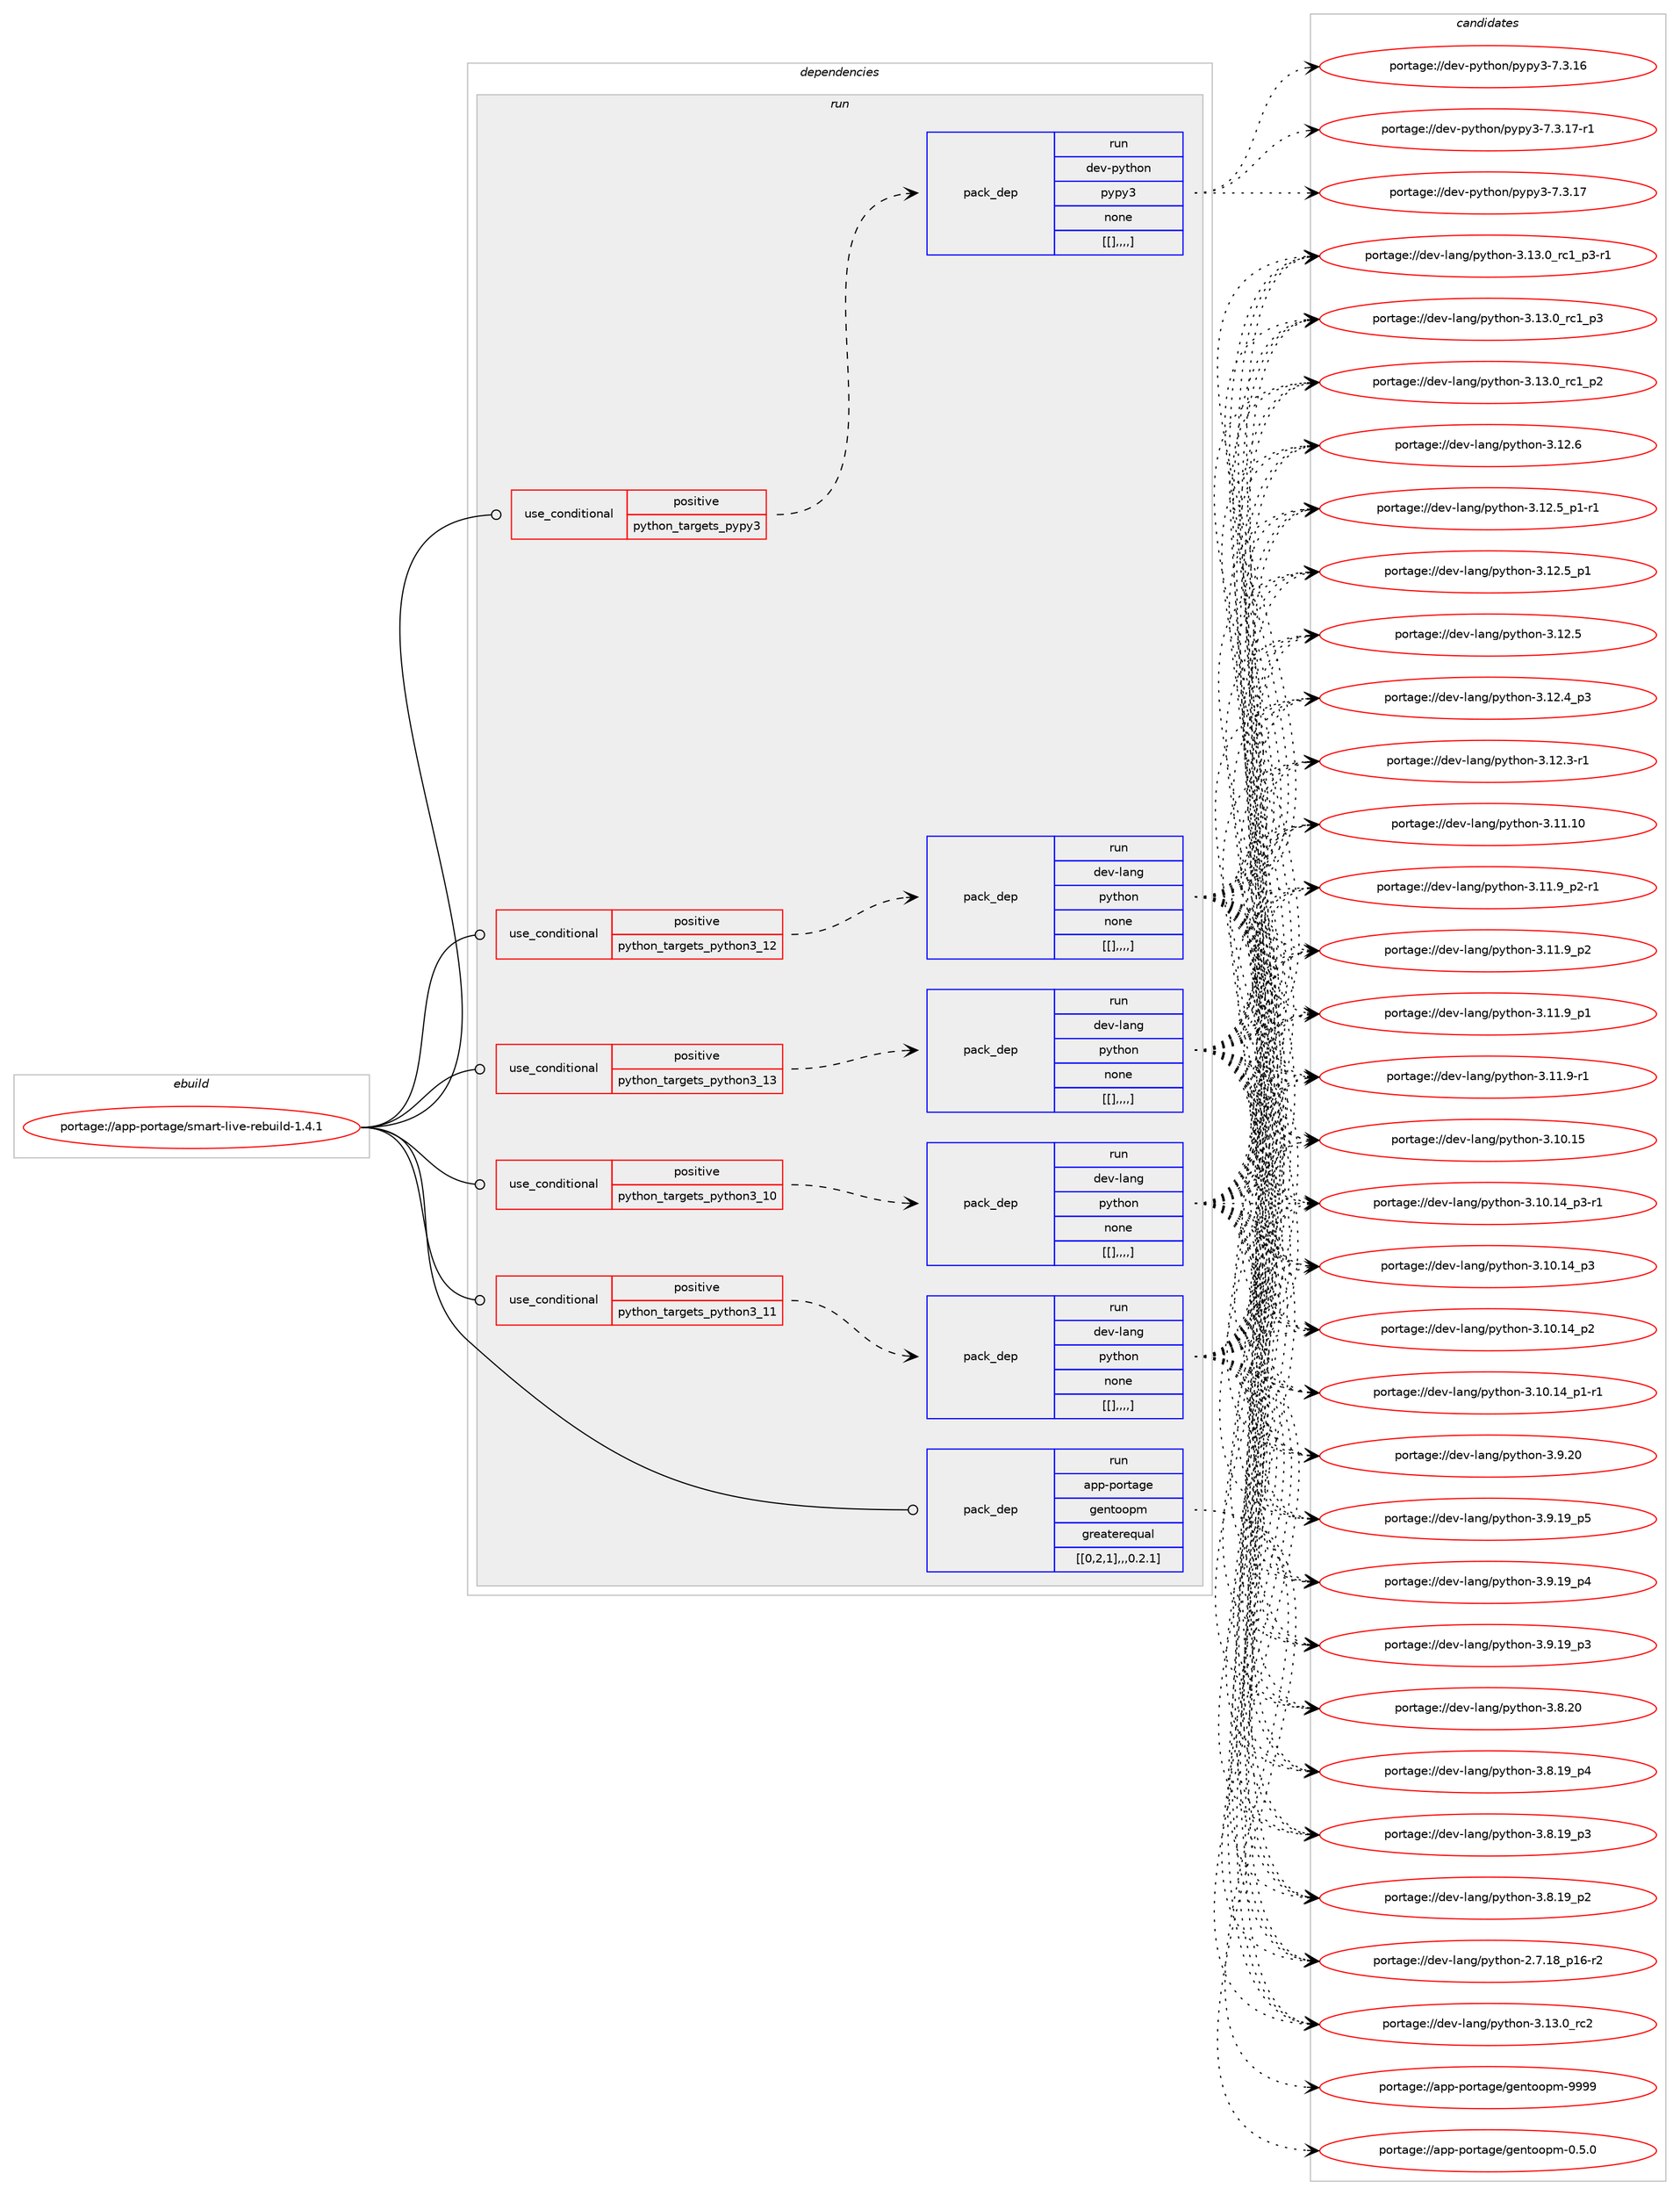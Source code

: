 digraph prolog {

# *************
# Graph options
# *************

newrank=true;
concentrate=true;
compound=true;
graph [rankdir=LR,fontname=Helvetica,fontsize=10,ranksep=1.5];#, ranksep=2.5, nodesep=0.2];
edge  [arrowhead=vee];
node  [fontname=Helvetica,fontsize=10];

# **********
# The ebuild
# **********

subgraph cluster_leftcol {
color=gray;
label=<<i>ebuild</i>>;
id [label="portage://app-portage/smart-live-rebuild-1.4.1", color=red, width=4, href="../app-portage/smart-live-rebuild-1.4.1.svg"];
}

# ****************
# The dependencies
# ****************

subgraph cluster_midcol {
color=gray;
label=<<i>dependencies</i>>;
subgraph cluster_compile {
fillcolor="#eeeeee";
style=filled;
label=<<i>compile</i>>;
}
subgraph cluster_compileandrun {
fillcolor="#eeeeee";
style=filled;
label=<<i>compile and run</i>>;
}
subgraph cluster_run {
fillcolor="#eeeeee";
style=filled;
label=<<i>run</i>>;
subgraph cond14429 {
dependency51977 [label=<<TABLE BORDER="0" CELLBORDER="1" CELLSPACING="0" CELLPADDING="4"><TR><TD ROWSPAN="3" CELLPADDING="10">use_conditional</TD></TR><TR><TD>positive</TD></TR><TR><TD>python_targets_pypy3</TD></TR></TABLE>>, shape=none, color=red];
subgraph pack37070 {
dependency51978 [label=<<TABLE BORDER="0" CELLBORDER="1" CELLSPACING="0" CELLPADDING="4" WIDTH="220"><TR><TD ROWSPAN="6" CELLPADDING="30">pack_dep</TD></TR><TR><TD WIDTH="110">run</TD></TR><TR><TD>dev-python</TD></TR><TR><TD>pypy3</TD></TR><TR><TD>none</TD></TR><TR><TD>[[],,,,]</TD></TR></TABLE>>, shape=none, color=blue];
}
dependency51977:e -> dependency51978:w [weight=20,style="dashed",arrowhead="vee"];
}
id:e -> dependency51977:w [weight=20,style="solid",arrowhead="odot"];
subgraph cond14430 {
dependency51979 [label=<<TABLE BORDER="0" CELLBORDER="1" CELLSPACING="0" CELLPADDING="4"><TR><TD ROWSPAN="3" CELLPADDING="10">use_conditional</TD></TR><TR><TD>positive</TD></TR><TR><TD>python_targets_python3_10</TD></TR></TABLE>>, shape=none, color=red];
subgraph pack37071 {
dependency51980 [label=<<TABLE BORDER="0" CELLBORDER="1" CELLSPACING="0" CELLPADDING="4" WIDTH="220"><TR><TD ROWSPAN="6" CELLPADDING="30">pack_dep</TD></TR><TR><TD WIDTH="110">run</TD></TR><TR><TD>dev-lang</TD></TR><TR><TD>python</TD></TR><TR><TD>none</TD></TR><TR><TD>[[],,,,]</TD></TR></TABLE>>, shape=none, color=blue];
}
dependency51979:e -> dependency51980:w [weight=20,style="dashed",arrowhead="vee"];
}
id:e -> dependency51979:w [weight=20,style="solid",arrowhead="odot"];
subgraph cond14431 {
dependency51981 [label=<<TABLE BORDER="0" CELLBORDER="1" CELLSPACING="0" CELLPADDING="4"><TR><TD ROWSPAN="3" CELLPADDING="10">use_conditional</TD></TR><TR><TD>positive</TD></TR><TR><TD>python_targets_python3_11</TD></TR></TABLE>>, shape=none, color=red];
subgraph pack37072 {
dependency51982 [label=<<TABLE BORDER="0" CELLBORDER="1" CELLSPACING="0" CELLPADDING="4" WIDTH="220"><TR><TD ROWSPAN="6" CELLPADDING="30">pack_dep</TD></TR><TR><TD WIDTH="110">run</TD></TR><TR><TD>dev-lang</TD></TR><TR><TD>python</TD></TR><TR><TD>none</TD></TR><TR><TD>[[],,,,]</TD></TR></TABLE>>, shape=none, color=blue];
}
dependency51981:e -> dependency51982:w [weight=20,style="dashed",arrowhead="vee"];
}
id:e -> dependency51981:w [weight=20,style="solid",arrowhead="odot"];
subgraph cond14432 {
dependency51983 [label=<<TABLE BORDER="0" CELLBORDER="1" CELLSPACING="0" CELLPADDING="4"><TR><TD ROWSPAN="3" CELLPADDING="10">use_conditional</TD></TR><TR><TD>positive</TD></TR><TR><TD>python_targets_python3_12</TD></TR></TABLE>>, shape=none, color=red];
subgraph pack37073 {
dependency51984 [label=<<TABLE BORDER="0" CELLBORDER="1" CELLSPACING="0" CELLPADDING="4" WIDTH="220"><TR><TD ROWSPAN="6" CELLPADDING="30">pack_dep</TD></TR><TR><TD WIDTH="110">run</TD></TR><TR><TD>dev-lang</TD></TR><TR><TD>python</TD></TR><TR><TD>none</TD></TR><TR><TD>[[],,,,]</TD></TR></TABLE>>, shape=none, color=blue];
}
dependency51983:e -> dependency51984:w [weight=20,style="dashed",arrowhead="vee"];
}
id:e -> dependency51983:w [weight=20,style="solid",arrowhead="odot"];
subgraph cond14433 {
dependency51985 [label=<<TABLE BORDER="0" CELLBORDER="1" CELLSPACING="0" CELLPADDING="4"><TR><TD ROWSPAN="3" CELLPADDING="10">use_conditional</TD></TR><TR><TD>positive</TD></TR><TR><TD>python_targets_python3_13</TD></TR></TABLE>>, shape=none, color=red];
subgraph pack37074 {
dependency51986 [label=<<TABLE BORDER="0" CELLBORDER="1" CELLSPACING="0" CELLPADDING="4" WIDTH="220"><TR><TD ROWSPAN="6" CELLPADDING="30">pack_dep</TD></TR><TR><TD WIDTH="110">run</TD></TR><TR><TD>dev-lang</TD></TR><TR><TD>python</TD></TR><TR><TD>none</TD></TR><TR><TD>[[],,,,]</TD></TR></TABLE>>, shape=none, color=blue];
}
dependency51985:e -> dependency51986:w [weight=20,style="dashed",arrowhead="vee"];
}
id:e -> dependency51985:w [weight=20,style="solid",arrowhead="odot"];
subgraph pack37075 {
dependency51987 [label=<<TABLE BORDER="0" CELLBORDER="1" CELLSPACING="0" CELLPADDING="4" WIDTH="220"><TR><TD ROWSPAN="6" CELLPADDING="30">pack_dep</TD></TR><TR><TD WIDTH="110">run</TD></TR><TR><TD>app-portage</TD></TR><TR><TD>gentoopm</TD></TR><TR><TD>greaterequal</TD></TR><TR><TD>[[0,2,1],,,0.2.1]</TD></TR></TABLE>>, shape=none, color=blue];
}
id:e -> dependency51987:w [weight=20,style="solid",arrowhead="odot"];
}
}

# **************
# The candidates
# **************

subgraph cluster_choices {
rank=same;
color=gray;
label=<<i>candidates</i>>;

subgraph choice37070 {
color=black;
nodesep=1;
choice100101118451121211161041111104711212111212151455546514649554511449 [label="portage://dev-python/pypy3-7.3.17-r1", color=red, width=4,href="../dev-python/pypy3-7.3.17-r1.svg"];
choice10010111845112121116104111110471121211121215145554651464955 [label="portage://dev-python/pypy3-7.3.17", color=red, width=4,href="../dev-python/pypy3-7.3.17.svg"];
choice10010111845112121116104111110471121211121215145554651464954 [label="portage://dev-python/pypy3-7.3.16", color=red, width=4,href="../dev-python/pypy3-7.3.16.svg"];
dependency51978:e -> choice100101118451121211161041111104711212111212151455546514649554511449:w [style=dotted,weight="100"];
dependency51978:e -> choice10010111845112121116104111110471121211121215145554651464955:w [style=dotted,weight="100"];
dependency51978:e -> choice10010111845112121116104111110471121211121215145554651464954:w [style=dotted,weight="100"];
}
subgraph choice37071 {
color=black;
nodesep=1;
choice10010111845108971101034711212111610411111045514649514648951149950 [label="portage://dev-lang/python-3.13.0_rc2", color=red, width=4,href="../dev-lang/python-3.13.0_rc2.svg"];
choice1001011184510897110103471121211161041111104551464951464895114994995112514511449 [label="portage://dev-lang/python-3.13.0_rc1_p3-r1", color=red, width=4,href="../dev-lang/python-3.13.0_rc1_p3-r1.svg"];
choice100101118451089711010347112121116104111110455146495146489511499499511251 [label="portage://dev-lang/python-3.13.0_rc1_p3", color=red, width=4,href="../dev-lang/python-3.13.0_rc1_p3.svg"];
choice100101118451089711010347112121116104111110455146495146489511499499511250 [label="portage://dev-lang/python-3.13.0_rc1_p2", color=red, width=4,href="../dev-lang/python-3.13.0_rc1_p2.svg"];
choice10010111845108971101034711212111610411111045514649504654 [label="portage://dev-lang/python-3.12.6", color=red, width=4,href="../dev-lang/python-3.12.6.svg"];
choice1001011184510897110103471121211161041111104551464950465395112494511449 [label="portage://dev-lang/python-3.12.5_p1-r1", color=red, width=4,href="../dev-lang/python-3.12.5_p1-r1.svg"];
choice100101118451089711010347112121116104111110455146495046539511249 [label="portage://dev-lang/python-3.12.5_p1", color=red, width=4,href="../dev-lang/python-3.12.5_p1.svg"];
choice10010111845108971101034711212111610411111045514649504653 [label="portage://dev-lang/python-3.12.5", color=red, width=4,href="../dev-lang/python-3.12.5.svg"];
choice100101118451089711010347112121116104111110455146495046529511251 [label="portage://dev-lang/python-3.12.4_p3", color=red, width=4,href="../dev-lang/python-3.12.4_p3.svg"];
choice100101118451089711010347112121116104111110455146495046514511449 [label="portage://dev-lang/python-3.12.3-r1", color=red, width=4,href="../dev-lang/python-3.12.3-r1.svg"];
choice1001011184510897110103471121211161041111104551464949464948 [label="portage://dev-lang/python-3.11.10", color=red, width=4,href="../dev-lang/python-3.11.10.svg"];
choice1001011184510897110103471121211161041111104551464949465795112504511449 [label="portage://dev-lang/python-3.11.9_p2-r1", color=red, width=4,href="../dev-lang/python-3.11.9_p2-r1.svg"];
choice100101118451089711010347112121116104111110455146494946579511250 [label="portage://dev-lang/python-3.11.9_p2", color=red, width=4,href="../dev-lang/python-3.11.9_p2.svg"];
choice100101118451089711010347112121116104111110455146494946579511249 [label="portage://dev-lang/python-3.11.9_p1", color=red, width=4,href="../dev-lang/python-3.11.9_p1.svg"];
choice100101118451089711010347112121116104111110455146494946574511449 [label="portage://dev-lang/python-3.11.9-r1", color=red, width=4,href="../dev-lang/python-3.11.9-r1.svg"];
choice1001011184510897110103471121211161041111104551464948464953 [label="portage://dev-lang/python-3.10.15", color=red, width=4,href="../dev-lang/python-3.10.15.svg"];
choice100101118451089711010347112121116104111110455146494846495295112514511449 [label="portage://dev-lang/python-3.10.14_p3-r1", color=red, width=4,href="../dev-lang/python-3.10.14_p3-r1.svg"];
choice10010111845108971101034711212111610411111045514649484649529511251 [label="portage://dev-lang/python-3.10.14_p3", color=red, width=4,href="../dev-lang/python-3.10.14_p3.svg"];
choice10010111845108971101034711212111610411111045514649484649529511250 [label="portage://dev-lang/python-3.10.14_p2", color=red, width=4,href="../dev-lang/python-3.10.14_p2.svg"];
choice100101118451089711010347112121116104111110455146494846495295112494511449 [label="portage://dev-lang/python-3.10.14_p1-r1", color=red, width=4,href="../dev-lang/python-3.10.14_p1-r1.svg"];
choice10010111845108971101034711212111610411111045514657465048 [label="portage://dev-lang/python-3.9.20", color=red, width=4,href="../dev-lang/python-3.9.20.svg"];
choice100101118451089711010347112121116104111110455146574649579511253 [label="portage://dev-lang/python-3.9.19_p5", color=red, width=4,href="../dev-lang/python-3.9.19_p5.svg"];
choice100101118451089711010347112121116104111110455146574649579511252 [label="portage://dev-lang/python-3.9.19_p4", color=red, width=4,href="../dev-lang/python-3.9.19_p4.svg"];
choice100101118451089711010347112121116104111110455146574649579511251 [label="portage://dev-lang/python-3.9.19_p3", color=red, width=4,href="../dev-lang/python-3.9.19_p3.svg"];
choice10010111845108971101034711212111610411111045514656465048 [label="portage://dev-lang/python-3.8.20", color=red, width=4,href="../dev-lang/python-3.8.20.svg"];
choice100101118451089711010347112121116104111110455146564649579511252 [label="portage://dev-lang/python-3.8.19_p4", color=red, width=4,href="../dev-lang/python-3.8.19_p4.svg"];
choice100101118451089711010347112121116104111110455146564649579511251 [label="portage://dev-lang/python-3.8.19_p3", color=red, width=4,href="../dev-lang/python-3.8.19_p3.svg"];
choice100101118451089711010347112121116104111110455146564649579511250 [label="portage://dev-lang/python-3.8.19_p2", color=red, width=4,href="../dev-lang/python-3.8.19_p2.svg"];
choice100101118451089711010347112121116104111110455046554649569511249544511450 [label="portage://dev-lang/python-2.7.18_p16-r2", color=red, width=4,href="../dev-lang/python-2.7.18_p16-r2.svg"];
dependency51980:e -> choice10010111845108971101034711212111610411111045514649514648951149950:w [style=dotted,weight="100"];
dependency51980:e -> choice1001011184510897110103471121211161041111104551464951464895114994995112514511449:w [style=dotted,weight="100"];
dependency51980:e -> choice100101118451089711010347112121116104111110455146495146489511499499511251:w [style=dotted,weight="100"];
dependency51980:e -> choice100101118451089711010347112121116104111110455146495146489511499499511250:w [style=dotted,weight="100"];
dependency51980:e -> choice10010111845108971101034711212111610411111045514649504654:w [style=dotted,weight="100"];
dependency51980:e -> choice1001011184510897110103471121211161041111104551464950465395112494511449:w [style=dotted,weight="100"];
dependency51980:e -> choice100101118451089711010347112121116104111110455146495046539511249:w [style=dotted,weight="100"];
dependency51980:e -> choice10010111845108971101034711212111610411111045514649504653:w [style=dotted,weight="100"];
dependency51980:e -> choice100101118451089711010347112121116104111110455146495046529511251:w [style=dotted,weight="100"];
dependency51980:e -> choice100101118451089711010347112121116104111110455146495046514511449:w [style=dotted,weight="100"];
dependency51980:e -> choice1001011184510897110103471121211161041111104551464949464948:w [style=dotted,weight="100"];
dependency51980:e -> choice1001011184510897110103471121211161041111104551464949465795112504511449:w [style=dotted,weight="100"];
dependency51980:e -> choice100101118451089711010347112121116104111110455146494946579511250:w [style=dotted,weight="100"];
dependency51980:e -> choice100101118451089711010347112121116104111110455146494946579511249:w [style=dotted,weight="100"];
dependency51980:e -> choice100101118451089711010347112121116104111110455146494946574511449:w [style=dotted,weight="100"];
dependency51980:e -> choice1001011184510897110103471121211161041111104551464948464953:w [style=dotted,weight="100"];
dependency51980:e -> choice100101118451089711010347112121116104111110455146494846495295112514511449:w [style=dotted,weight="100"];
dependency51980:e -> choice10010111845108971101034711212111610411111045514649484649529511251:w [style=dotted,weight="100"];
dependency51980:e -> choice10010111845108971101034711212111610411111045514649484649529511250:w [style=dotted,weight="100"];
dependency51980:e -> choice100101118451089711010347112121116104111110455146494846495295112494511449:w [style=dotted,weight="100"];
dependency51980:e -> choice10010111845108971101034711212111610411111045514657465048:w [style=dotted,weight="100"];
dependency51980:e -> choice100101118451089711010347112121116104111110455146574649579511253:w [style=dotted,weight="100"];
dependency51980:e -> choice100101118451089711010347112121116104111110455146574649579511252:w [style=dotted,weight="100"];
dependency51980:e -> choice100101118451089711010347112121116104111110455146574649579511251:w [style=dotted,weight="100"];
dependency51980:e -> choice10010111845108971101034711212111610411111045514656465048:w [style=dotted,weight="100"];
dependency51980:e -> choice100101118451089711010347112121116104111110455146564649579511252:w [style=dotted,weight="100"];
dependency51980:e -> choice100101118451089711010347112121116104111110455146564649579511251:w [style=dotted,weight="100"];
dependency51980:e -> choice100101118451089711010347112121116104111110455146564649579511250:w [style=dotted,weight="100"];
dependency51980:e -> choice100101118451089711010347112121116104111110455046554649569511249544511450:w [style=dotted,weight="100"];
}
subgraph choice37072 {
color=black;
nodesep=1;
choice10010111845108971101034711212111610411111045514649514648951149950 [label="portage://dev-lang/python-3.13.0_rc2", color=red, width=4,href="../dev-lang/python-3.13.0_rc2.svg"];
choice1001011184510897110103471121211161041111104551464951464895114994995112514511449 [label="portage://dev-lang/python-3.13.0_rc1_p3-r1", color=red, width=4,href="../dev-lang/python-3.13.0_rc1_p3-r1.svg"];
choice100101118451089711010347112121116104111110455146495146489511499499511251 [label="portage://dev-lang/python-3.13.0_rc1_p3", color=red, width=4,href="../dev-lang/python-3.13.0_rc1_p3.svg"];
choice100101118451089711010347112121116104111110455146495146489511499499511250 [label="portage://dev-lang/python-3.13.0_rc1_p2", color=red, width=4,href="../dev-lang/python-3.13.0_rc1_p2.svg"];
choice10010111845108971101034711212111610411111045514649504654 [label="portage://dev-lang/python-3.12.6", color=red, width=4,href="../dev-lang/python-3.12.6.svg"];
choice1001011184510897110103471121211161041111104551464950465395112494511449 [label="portage://dev-lang/python-3.12.5_p1-r1", color=red, width=4,href="../dev-lang/python-3.12.5_p1-r1.svg"];
choice100101118451089711010347112121116104111110455146495046539511249 [label="portage://dev-lang/python-3.12.5_p1", color=red, width=4,href="../dev-lang/python-3.12.5_p1.svg"];
choice10010111845108971101034711212111610411111045514649504653 [label="portage://dev-lang/python-3.12.5", color=red, width=4,href="../dev-lang/python-3.12.5.svg"];
choice100101118451089711010347112121116104111110455146495046529511251 [label="portage://dev-lang/python-3.12.4_p3", color=red, width=4,href="../dev-lang/python-3.12.4_p3.svg"];
choice100101118451089711010347112121116104111110455146495046514511449 [label="portage://dev-lang/python-3.12.3-r1", color=red, width=4,href="../dev-lang/python-3.12.3-r1.svg"];
choice1001011184510897110103471121211161041111104551464949464948 [label="portage://dev-lang/python-3.11.10", color=red, width=4,href="../dev-lang/python-3.11.10.svg"];
choice1001011184510897110103471121211161041111104551464949465795112504511449 [label="portage://dev-lang/python-3.11.9_p2-r1", color=red, width=4,href="../dev-lang/python-3.11.9_p2-r1.svg"];
choice100101118451089711010347112121116104111110455146494946579511250 [label="portage://dev-lang/python-3.11.9_p2", color=red, width=4,href="../dev-lang/python-3.11.9_p2.svg"];
choice100101118451089711010347112121116104111110455146494946579511249 [label="portage://dev-lang/python-3.11.9_p1", color=red, width=4,href="../dev-lang/python-3.11.9_p1.svg"];
choice100101118451089711010347112121116104111110455146494946574511449 [label="portage://dev-lang/python-3.11.9-r1", color=red, width=4,href="../dev-lang/python-3.11.9-r1.svg"];
choice1001011184510897110103471121211161041111104551464948464953 [label="portage://dev-lang/python-3.10.15", color=red, width=4,href="../dev-lang/python-3.10.15.svg"];
choice100101118451089711010347112121116104111110455146494846495295112514511449 [label="portage://dev-lang/python-3.10.14_p3-r1", color=red, width=4,href="../dev-lang/python-3.10.14_p3-r1.svg"];
choice10010111845108971101034711212111610411111045514649484649529511251 [label="portage://dev-lang/python-3.10.14_p3", color=red, width=4,href="../dev-lang/python-3.10.14_p3.svg"];
choice10010111845108971101034711212111610411111045514649484649529511250 [label="portage://dev-lang/python-3.10.14_p2", color=red, width=4,href="../dev-lang/python-3.10.14_p2.svg"];
choice100101118451089711010347112121116104111110455146494846495295112494511449 [label="portage://dev-lang/python-3.10.14_p1-r1", color=red, width=4,href="../dev-lang/python-3.10.14_p1-r1.svg"];
choice10010111845108971101034711212111610411111045514657465048 [label="portage://dev-lang/python-3.9.20", color=red, width=4,href="../dev-lang/python-3.9.20.svg"];
choice100101118451089711010347112121116104111110455146574649579511253 [label="portage://dev-lang/python-3.9.19_p5", color=red, width=4,href="../dev-lang/python-3.9.19_p5.svg"];
choice100101118451089711010347112121116104111110455146574649579511252 [label="portage://dev-lang/python-3.9.19_p4", color=red, width=4,href="../dev-lang/python-3.9.19_p4.svg"];
choice100101118451089711010347112121116104111110455146574649579511251 [label="portage://dev-lang/python-3.9.19_p3", color=red, width=4,href="../dev-lang/python-3.9.19_p3.svg"];
choice10010111845108971101034711212111610411111045514656465048 [label="portage://dev-lang/python-3.8.20", color=red, width=4,href="../dev-lang/python-3.8.20.svg"];
choice100101118451089711010347112121116104111110455146564649579511252 [label="portage://dev-lang/python-3.8.19_p4", color=red, width=4,href="../dev-lang/python-3.8.19_p4.svg"];
choice100101118451089711010347112121116104111110455146564649579511251 [label="portage://dev-lang/python-3.8.19_p3", color=red, width=4,href="../dev-lang/python-3.8.19_p3.svg"];
choice100101118451089711010347112121116104111110455146564649579511250 [label="portage://dev-lang/python-3.8.19_p2", color=red, width=4,href="../dev-lang/python-3.8.19_p2.svg"];
choice100101118451089711010347112121116104111110455046554649569511249544511450 [label="portage://dev-lang/python-2.7.18_p16-r2", color=red, width=4,href="../dev-lang/python-2.7.18_p16-r2.svg"];
dependency51982:e -> choice10010111845108971101034711212111610411111045514649514648951149950:w [style=dotted,weight="100"];
dependency51982:e -> choice1001011184510897110103471121211161041111104551464951464895114994995112514511449:w [style=dotted,weight="100"];
dependency51982:e -> choice100101118451089711010347112121116104111110455146495146489511499499511251:w [style=dotted,weight="100"];
dependency51982:e -> choice100101118451089711010347112121116104111110455146495146489511499499511250:w [style=dotted,weight="100"];
dependency51982:e -> choice10010111845108971101034711212111610411111045514649504654:w [style=dotted,weight="100"];
dependency51982:e -> choice1001011184510897110103471121211161041111104551464950465395112494511449:w [style=dotted,weight="100"];
dependency51982:e -> choice100101118451089711010347112121116104111110455146495046539511249:w [style=dotted,weight="100"];
dependency51982:e -> choice10010111845108971101034711212111610411111045514649504653:w [style=dotted,weight="100"];
dependency51982:e -> choice100101118451089711010347112121116104111110455146495046529511251:w [style=dotted,weight="100"];
dependency51982:e -> choice100101118451089711010347112121116104111110455146495046514511449:w [style=dotted,weight="100"];
dependency51982:e -> choice1001011184510897110103471121211161041111104551464949464948:w [style=dotted,weight="100"];
dependency51982:e -> choice1001011184510897110103471121211161041111104551464949465795112504511449:w [style=dotted,weight="100"];
dependency51982:e -> choice100101118451089711010347112121116104111110455146494946579511250:w [style=dotted,weight="100"];
dependency51982:e -> choice100101118451089711010347112121116104111110455146494946579511249:w [style=dotted,weight="100"];
dependency51982:e -> choice100101118451089711010347112121116104111110455146494946574511449:w [style=dotted,weight="100"];
dependency51982:e -> choice1001011184510897110103471121211161041111104551464948464953:w [style=dotted,weight="100"];
dependency51982:e -> choice100101118451089711010347112121116104111110455146494846495295112514511449:w [style=dotted,weight="100"];
dependency51982:e -> choice10010111845108971101034711212111610411111045514649484649529511251:w [style=dotted,weight="100"];
dependency51982:e -> choice10010111845108971101034711212111610411111045514649484649529511250:w [style=dotted,weight="100"];
dependency51982:e -> choice100101118451089711010347112121116104111110455146494846495295112494511449:w [style=dotted,weight="100"];
dependency51982:e -> choice10010111845108971101034711212111610411111045514657465048:w [style=dotted,weight="100"];
dependency51982:e -> choice100101118451089711010347112121116104111110455146574649579511253:w [style=dotted,weight="100"];
dependency51982:e -> choice100101118451089711010347112121116104111110455146574649579511252:w [style=dotted,weight="100"];
dependency51982:e -> choice100101118451089711010347112121116104111110455146574649579511251:w [style=dotted,weight="100"];
dependency51982:e -> choice10010111845108971101034711212111610411111045514656465048:w [style=dotted,weight="100"];
dependency51982:e -> choice100101118451089711010347112121116104111110455146564649579511252:w [style=dotted,weight="100"];
dependency51982:e -> choice100101118451089711010347112121116104111110455146564649579511251:w [style=dotted,weight="100"];
dependency51982:e -> choice100101118451089711010347112121116104111110455146564649579511250:w [style=dotted,weight="100"];
dependency51982:e -> choice100101118451089711010347112121116104111110455046554649569511249544511450:w [style=dotted,weight="100"];
}
subgraph choice37073 {
color=black;
nodesep=1;
choice10010111845108971101034711212111610411111045514649514648951149950 [label="portage://dev-lang/python-3.13.0_rc2", color=red, width=4,href="../dev-lang/python-3.13.0_rc2.svg"];
choice1001011184510897110103471121211161041111104551464951464895114994995112514511449 [label="portage://dev-lang/python-3.13.0_rc1_p3-r1", color=red, width=4,href="../dev-lang/python-3.13.0_rc1_p3-r1.svg"];
choice100101118451089711010347112121116104111110455146495146489511499499511251 [label="portage://dev-lang/python-3.13.0_rc1_p3", color=red, width=4,href="../dev-lang/python-3.13.0_rc1_p3.svg"];
choice100101118451089711010347112121116104111110455146495146489511499499511250 [label="portage://dev-lang/python-3.13.0_rc1_p2", color=red, width=4,href="../dev-lang/python-3.13.0_rc1_p2.svg"];
choice10010111845108971101034711212111610411111045514649504654 [label="portage://dev-lang/python-3.12.6", color=red, width=4,href="../dev-lang/python-3.12.6.svg"];
choice1001011184510897110103471121211161041111104551464950465395112494511449 [label="portage://dev-lang/python-3.12.5_p1-r1", color=red, width=4,href="../dev-lang/python-3.12.5_p1-r1.svg"];
choice100101118451089711010347112121116104111110455146495046539511249 [label="portage://dev-lang/python-3.12.5_p1", color=red, width=4,href="../dev-lang/python-3.12.5_p1.svg"];
choice10010111845108971101034711212111610411111045514649504653 [label="portage://dev-lang/python-3.12.5", color=red, width=4,href="../dev-lang/python-3.12.5.svg"];
choice100101118451089711010347112121116104111110455146495046529511251 [label="portage://dev-lang/python-3.12.4_p3", color=red, width=4,href="../dev-lang/python-3.12.4_p3.svg"];
choice100101118451089711010347112121116104111110455146495046514511449 [label="portage://dev-lang/python-3.12.3-r1", color=red, width=4,href="../dev-lang/python-3.12.3-r1.svg"];
choice1001011184510897110103471121211161041111104551464949464948 [label="portage://dev-lang/python-3.11.10", color=red, width=4,href="../dev-lang/python-3.11.10.svg"];
choice1001011184510897110103471121211161041111104551464949465795112504511449 [label="portage://dev-lang/python-3.11.9_p2-r1", color=red, width=4,href="../dev-lang/python-3.11.9_p2-r1.svg"];
choice100101118451089711010347112121116104111110455146494946579511250 [label="portage://dev-lang/python-3.11.9_p2", color=red, width=4,href="../dev-lang/python-3.11.9_p2.svg"];
choice100101118451089711010347112121116104111110455146494946579511249 [label="portage://dev-lang/python-3.11.9_p1", color=red, width=4,href="../dev-lang/python-3.11.9_p1.svg"];
choice100101118451089711010347112121116104111110455146494946574511449 [label="portage://dev-lang/python-3.11.9-r1", color=red, width=4,href="../dev-lang/python-3.11.9-r1.svg"];
choice1001011184510897110103471121211161041111104551464948464953 [label="portage://dev-lang/python-3.10.15", color=red, width=4,href="../dev-lang/python-3.10.15.svg"];
choice100101118451089711010347112121116104111110455146494846495295112514511449 [label="portage://dev-lang/python-3.10.14_p3-r1", color=red, width=4,href="../dev-lang/python-3.10.14_p3-r1.svg"];
choice10010111845108971101034711212111610411111045514649484649529511251 [label="portage://dev-lang/python-3.10.14_p3", color=red, width=4,href="../dev-lang/python-3.10.14_p3.svg"];
choice10010111845108971101034711212111610411111045514649484649529511250 [label="portage://dev-lang/python-3.10.14_p2", color=red, width=4,href="../dev-lang/python-3.10.14_p2.svg"];
choice100101118451089711010347112121116104111110455146494846495295112494511449 [label="portage://dev-lang/python-3.10.14_p1-r1", color=red, width=4,href="../dev-lang/python-3.10.14_p1-r1.svg"];
choice10010111845108971101034711212111610411111045514657465048 [label="portage://dev-lang/python-3.9.20", color=red, width=4,href="../dev-lang/python-3.9.20.svg"];
choice100101118451089711010347112121116104111110455146574649579511253 [label="portage://dev-lang/python-3.9.19_p5", color=red, width=4,href="../dev-lang/python-3.9.19_p5.svg"];
choice100101118451089711010347112121116104111110455146574649579511252 [label="portage://dev-lang/python-3.9.19_p4", color=red, width=4,href="../dev-lang/python-3.9.19_p4.svg"];
choice100101118451089711010347112121116104111110455146574649579511251 [label="portage://dev-lang/python-3.9.19_p3", color=red, width=4,href="../dev-lang/python-3.9.19_p3.svg"];
choice10010111845108971101034711212111610411111045514656465048 [label="portage://dev-lang/python-3.8.20", color=red, width=4,href="../dev-lang/python-3.8.20.svg"];
choice100101118451089711010347112121116104111110455146564649579511252 [label="portage://dev-lang/python-3.8.19_p4", color=red, width=4,href="../dev-lang/python-3.8.19_p4.svg"];
choice100101118451089711010347112121116104111110455146564649579511251 [label="portage://dev-lang/python-3.8.19_p3", color=red, width=4,href="../dev-lang/python-3.8.19_p3.svg"];
choice100101118451089711010347112121116104111110455146564649579511250 [label="portage://dev-lang/python-3.8.19_p2", color=red, width=4,href="../dev-lang/python-3.8.19_p2.svg"];
choice100101118451089711010347112121116104111110455046554649569511249544511450 [label="portage://dev-lang/python-2.7.18_p16-r2", color=red, width=4,href="../dev-lang/python-2.7.18_p16-r2.svg"];
dependency51984:e -> choice10010111845108971101034711212111610411111045514649514648951149950:w [style=dotted,weight="100"];
dependency51984:e -> choice1001011184510897110103471121211161041111104551464951464895114994995112514511449:w [style=dotted,weight="100"];
dependency51984:e -> choice100101118451089711010347112121116104111110455146495146489511499499511251:w [style=dotted,weight="100"];
dependency51984:e -> choice100101118451089711010347112121116104111110455146495146489511499499511250:w [style=dotted,weight="100"];
dependency51984:e -> choice10010111845108971101034711212111610411111045514649504654:w [style=dotted,weight="100"];
dependency51984:e -> choice1001011184510897110103471121211161041111104551464950465395112494511449:w [style=dotted,weight="100"];
dependency51984:e -> choice100101118451089711010347112121116104111110455146495046539511249:w [style=dotted,weight="100"];
dependency51984:e -> choice10010111845108971101034711212111610411111045514649504653:w [style=dotted,weight="100"];
dependency51984:e -> choice100101118451089711010347112121116104111110455146495046529511251:w [style=dotted,weight="100"];
dependency51984:e -> choice100101118451089711010347112121116104111110455146495046514511449:w [style=dotted,weight="100"];
dependency51984:e -> choice1001011184510897110103471121211161041111104551464949464948:w [style=dotted,weight="100"];
dependency51984:e -> choice1001011184510897110103471121211161041111104551464949465795112504511449:w [style=dotted,weight="100"];
dependency51984:e -> choice100101118451089711010347112121116104111110455146494946579511250:w [style=dotted,weight="100"];
dependency51984:e -> choice100101118451089711010347112121116104111110455146494946579511249:w [style=dotted,weight="100"];
dependency51984:e -> choice100101118451089711010347112121116104111110455146494946574511449:w [style=dotted,weight="100"];
dependency51984:e -> choice1001011184510897110103471121211161041111104551464948464953:w [style=dotted,weight="100"];
dependency51984:e -> choice100101118451089711010347112121116104111110455146494846495295112514511449:w [style=dotted,weight="100"];
dependency51984:e -> choice10010111845108971101034711212111610411111045514649484649529511251:w [style=dotted,weight="100"];
dependency51984:e -> choice10010111845108971101034711212111610411111045514649484649529511250:w [style=dotted,weight="100"];
dependency51984:e -> choice100101118451089711010347112121116104111110455146494846495295112494511449:w [style=dotted,weight="100"];
dependency51984:e -> choice10010111845108971101034711212111610411111045514657465048:w [style=dotted,weight="100"];
dependency51984:e -> choice100101118451089711010347112121116104111110455146574649579511253:w [style=dotted,weight="100"];
dependency51984:e -> choice100101118451089711010347112121116104111110455146574649579511252:w [style=dotted,weight="100"];
dependency51984:e -> choice100101118451089711010347112121116104111110455146574649579511251:w [style=dotted,weight="100"];
dependency51984:e -> choice10010111845108971101034711212111610411111045514656465048:w [style=dotted,weight="100"];
dependency51984:e -> choice100101118451089711010347112121116104111110455146564649579511252:w [style=dotted,weight="100"];
dependency51984:e -> choice100101118451089711010347112121116104111110455146564649579511251:w [style=dotted,weight="100"];
dependency51984:e -> choice100101118451089711010347112121116104111110455146564649579511250:w [style=dotted,weight="100"];
dependency51984:e -> choice100101118451089711010347112121116104111110455046554649569511249544511450:w [style=dotted,weight="100"];
}
subgraph choice37074 {
color=black;
nodesep=1;
choice10010111845108971101034711212111610411111045514649514648951149950 [label="portage://dev-lang/python-3.13.0_rc2", color=red, width=4,href="../dev-lang/python-3.13.0_rc2.svg"];
choice1001011184510897110103471121211161041111104551464951464895114994995112514511449 [label="portage://dev-lang/python-3.13.0_rc1_p3-r1", color=red, width=4,href="../dev-lang/python-3.13.0_rc1_p3-r1.svg"];
choice100101118451089711010347112121116104111110455146495146489511499499511251 [label="portage://dev-lang/python-3.13.0_rc1_p3", color=red, width=4,href="../dev-lang/python-3.13.0_rc1_p3.svg"];
choice100101118451089711010347112121116104111110455146495146489511499499511250 [label="portage://dev-lang/python-3.13.0_rc1_p2", color=red, width=4,href="../dev-lang/python-3.13.0_rc1_p2.svg"];
choice10010111845108971101034711212111610411111045514649504654 [label="portage://dev-lang/python-3.12.6", color=red, width=4,href="../dev-lang/python-3.12.6.svg"];
choice1001011184510897110103471121211161041111104551464950465395112494511449 [label="portage://dev-lang/python-3.12.5_p1-r1", color=red, width=4,href="../dev-lang/python-3.12.5_p1-r1.svg"];
choice100101118451089711010347112121116104111110455146495046539511249 [label="portage://dev-lang/python-3.12.5_p1", color=red, width=4,href="../dev-lang/python-3.12.5_p1.svg"];
choice10010111845108971101034711212111610411111045514649504653 [label="portage://dev-lang/python-3.12.5", color=red, width=4,href="../dev-lang/python-3.12.5.svg"];
choice100101118451089711010347112121116104111110455146495046529511251 [label="portage://dev-lang/python-3.12.4_p3", color=red, width=4,href="../dev-lang/python-3.12.4_p3.svg"];
choice100101118451089711010347112121116104111110455146495046514511449 [label="portage://dev-lang/python-3.12.3-r1", color=red, width=4,href="../dev-lang/python-3.12.3-r1.svg"];
choice1001011184510897110103471121211161041111104551464949464948 [label="portage://dev-lang/python-3.11.10", color=red, width=4,href="../dev-lang/python-3.11.10.svg"];
choice1001011184510897110103471121211161041111104551464949465795112504511449 [label="portage://dev-lang/python-3.11.9_p2-r1", color=red, width=4,href="../dev-lang/python-3.11.9_p2-r1.svg"];
choice100101118451089711010347112121116104111110455146494946579511250 [label="portage://dev-lang/python-3.11.9_p2", color=red, width=4,href="../dev-lang/python-3.11.9_p2.svg"];
choice100101118451089711010347112121116104111110455146494946579511249 [label="portage://dev-lang/python-3.11.9_p1", color=red, width=4,href="../dev-lang/python-3.11.9_p1.svg"];
choice100101118451089711010347112121116104111110455146494946574511449 [label="portage://dev-lang/python-3.11.9-r1", color=red, width=4,href="../dev-lang/python-3.11.9-r1.svg"];
choice1001011184510897110103471121211161041111104551464948464953 [label="portage://dev-lang/python-3.10.15", color=red, width=4,href="../dev-lang/python-3.10.15.svg"];
choice100101118451089711010347112121116104111110455146494846495295112514511449 [label="portage://dev-lang/python-3.10.14_p3-r1", color=red, width=4,href="../dev-lang/python-3.10.14_p3-r1.svg"];
choice10010111845108971101034711212111610411111045514649484649529511251 [label="portage://dev-lang/python-3.10.14_p3", color=red, width=4,href="../dev-lang/python-3.10.14_p3.svg"];
choice10010111845108971101034711212111610411111045514649484649529511250 [label="portage://dev-lang/python-3.10.14_p2", color=red, width=4,href="../dev-lang/python-3.10.14_p2.svg"];
choice100101118451089711010347112121116104111110455146494846495295112494511449 [label="portage://dev-lang/python-3.10.14_p1-r1", color=red, width=4,href="../dev-lang/python-3.10.14_p1-r1.svg"];
choice10010111845108971101034711212111610411111045514657465048 [label="portage://dev-lang/python-3.9.20", color=red, width=4,href="../dev-lang/python-3.9.20.svg"];
choice100101118451089711010347112121116104111110455146574649579511253 [label="portage://dev-lang/python-3.9.19_p5", color=red, width=4,href="../dev-lang/python-3.9.19_p5.svg"];
choice100101118451089711010347112121116104111110455146574649579511252 [label="portage://dev-lang/python-3.9.19_p4", color=red, width=4,href="../dev-lang/python-3.9.19_p4.svg"];
choice100101118451089711010347112121116104111110455146574649579511251 [label="portage://dev-lang/python-3.9.19_p3", color=red, width=4,href="../dev-lang/python-3.9.19_p3.svg"];
choice10010111845108971101034711212111610411111045514656465048 [label="portage://dev-lang/python-3.8.20", color=red, width=4,href="../dev-lang/python-3.8.20.svg"];
choice100101118451089711010347112121116104111110455146564649579511252 [label="portage://dev-lang/python-3.8.19_p4", color=red, width=4,href="../dev-lang/python-3.8.19_p4.svg"];
choice100101118451089711010347112121116104111110455146564649579511251 [label="portage://dev-lang/python-3.8.19_p3", color=red, width=4,href="../dev-lang/python-3.8.19_p3.svg"];
choice100101118451089711010347112121116104111110455146564649579511250 [label="portage://dev-lang/python-3.8.19_p2", color=red, width=4,href="../dev-lang/python-3.8.19_p2.svg"];
choice100101118451089711010347112121116104111110455046554649569511249544511450 [label="portage://dev-lang/python-2.7.18_p16-r2", color=red, width=4,href="../dev-lang/python-2.7.18_p16-r2.svg"];
dependency51986:e -> choice10010111845108971101034711212111610411111045514649514648951149950:w [style=dotted,weight="100"];
dependency51986:e -> choice1001011184510897110103471121211161041111104551464951464895114994995112514511449:w [style=dotted,weight="100"];
dependency51986:e -> choice100101118451089711010347112121116104111110455146495146489511499499511251:w [style=dotted,weight="100"];
dependency51986:e -> choice100101118451089711010347112121116104111110455146495146489511499499511250:w [style=dotted,weight="100"];
dependency51986:e -> choice10010111845108971101034711212111610411111045514649504654:w [style=dotted,weight="100"];
dependency51986:e -> choice1001011184510897110103471121211161041111104551464950465395112494511449:w [style=dotted,weight="100"];
dependency51986:e -> choice100101118451089711010347112121116104111110455146495046539511249:w [style=dotted,weight="100"];
dependency51986:e -> choice10010111845108971101034711212111610411111045514649504653:w [style=dotted,weight="100"];
dependency51986:e -> choice100101118451089711010347112121116104111110455146495046529511251:w [style=dotted,weight="100"];
dependency51986:e -> choice100101118451089711010347112121116104111110455146495046514511449:w [style=dotted,weight="100"];
dependency51986:e -> choice1001011184510897110103471121211161041111104551464949464948:w [style=dotted,weight="100"];
dependency51986:e -> choice1001011184510897110103471121211161041111104551464949465795112504511449:w [style=dotted,weight="100"];
dependency51986:e -> choice100101118451089711010347112121116104111110455146494946579511250:w [style=dotted,weight="100"];
dependency51986:e -> choice100101118451089711010347112121116104111110455146494946579511249:w [style=dotted,weight="100"];
dependency51986:e -> choice100101118451089711010347112121116104111110455146494946574511449:w [style=dotted,weight="100"];
dependency51986:e -> choice1001011184510897110103471121211161041111104551464948464953:w [style=dotted,weight="100"];
dependency51986:e -> choice100101118451089711010347112121116104111110455146494846495295112514511449:w [style=dotted,weight="100"];
dependency51986:e -> choice10010111845108971101034711212111610411111045514649484649529511251:w [style=dotted,weight="100"];
dependency51986:e -> choice10010111845108971101034711212111610411111045514649484649529511250:w [style=dotted,weight="100"];
dependency51986:e -> choice100101118451089711010347112121116104111110455146494846495295112494511449:w [style=dotted,weight="100"];
dependency51986:e -> choice10010111845108971101034711212111610411111045514657465048:w [style=dotted,weight="100"];
dependency51986:e -> choice100101118451089711010347112121116104111110455146574649579511253:w [style=dotted,weight="100"];
dependency51986:e -> choice100101118451089711010347112121116104111110455146574649579511252:w [style=dotted,weight="100"];
dependency51986:e -> choice100101118451089711010347112121116104111110455146574649579511251:w [style=dotted,weight="100"];
dependency51986:e -> choice10010111845108971101034711212111610411111045514656465048:w [style=dotted,weight="100"];
dependency51986:e -> choice100101118451089711010347112121116104111110455146564649579511252:w [style=dotted,weight="100"];
dependency51986:e -> choice100101118451089711010347112121116104111110455146564649579511251:w [style=dotted,weight="100"];
dependency51986:e -> choice100101118451089711010347112121116104111110455146564649579511250:w [style=dotted,weight="100"];
dependency51986:e -> choice100101118451089711010347112121116104111110455046554649569511249544511450:w [style=dotted,weight="100"];
}
subgraph choice37075 {
color=black;
nodesep=1;
choice971121124511211111411697103101471031011101161111111121094557575757 [label="portage://app-portage/gentoopm-9999", color=red, width=4,href="../app-portage/gentoopm-9999.svg"];
choice97112112451121111141169710310147103101110116111111112109454846534648 [label="portage://app-portage/gentoopm-0.5.0", color=red, width=4,href="../app-portage/gentoopm-0.5.0.svg"];
dependency51987:e -> choice971121124511211111411697103101471031011101161111111121094557575757:w [style=dotted,weight="100"];
dependency51987:e -> choice97112112451121111141169710310147103101110116111111112109454846534648:w [style=dotted,weight="100"];
}
}

}
